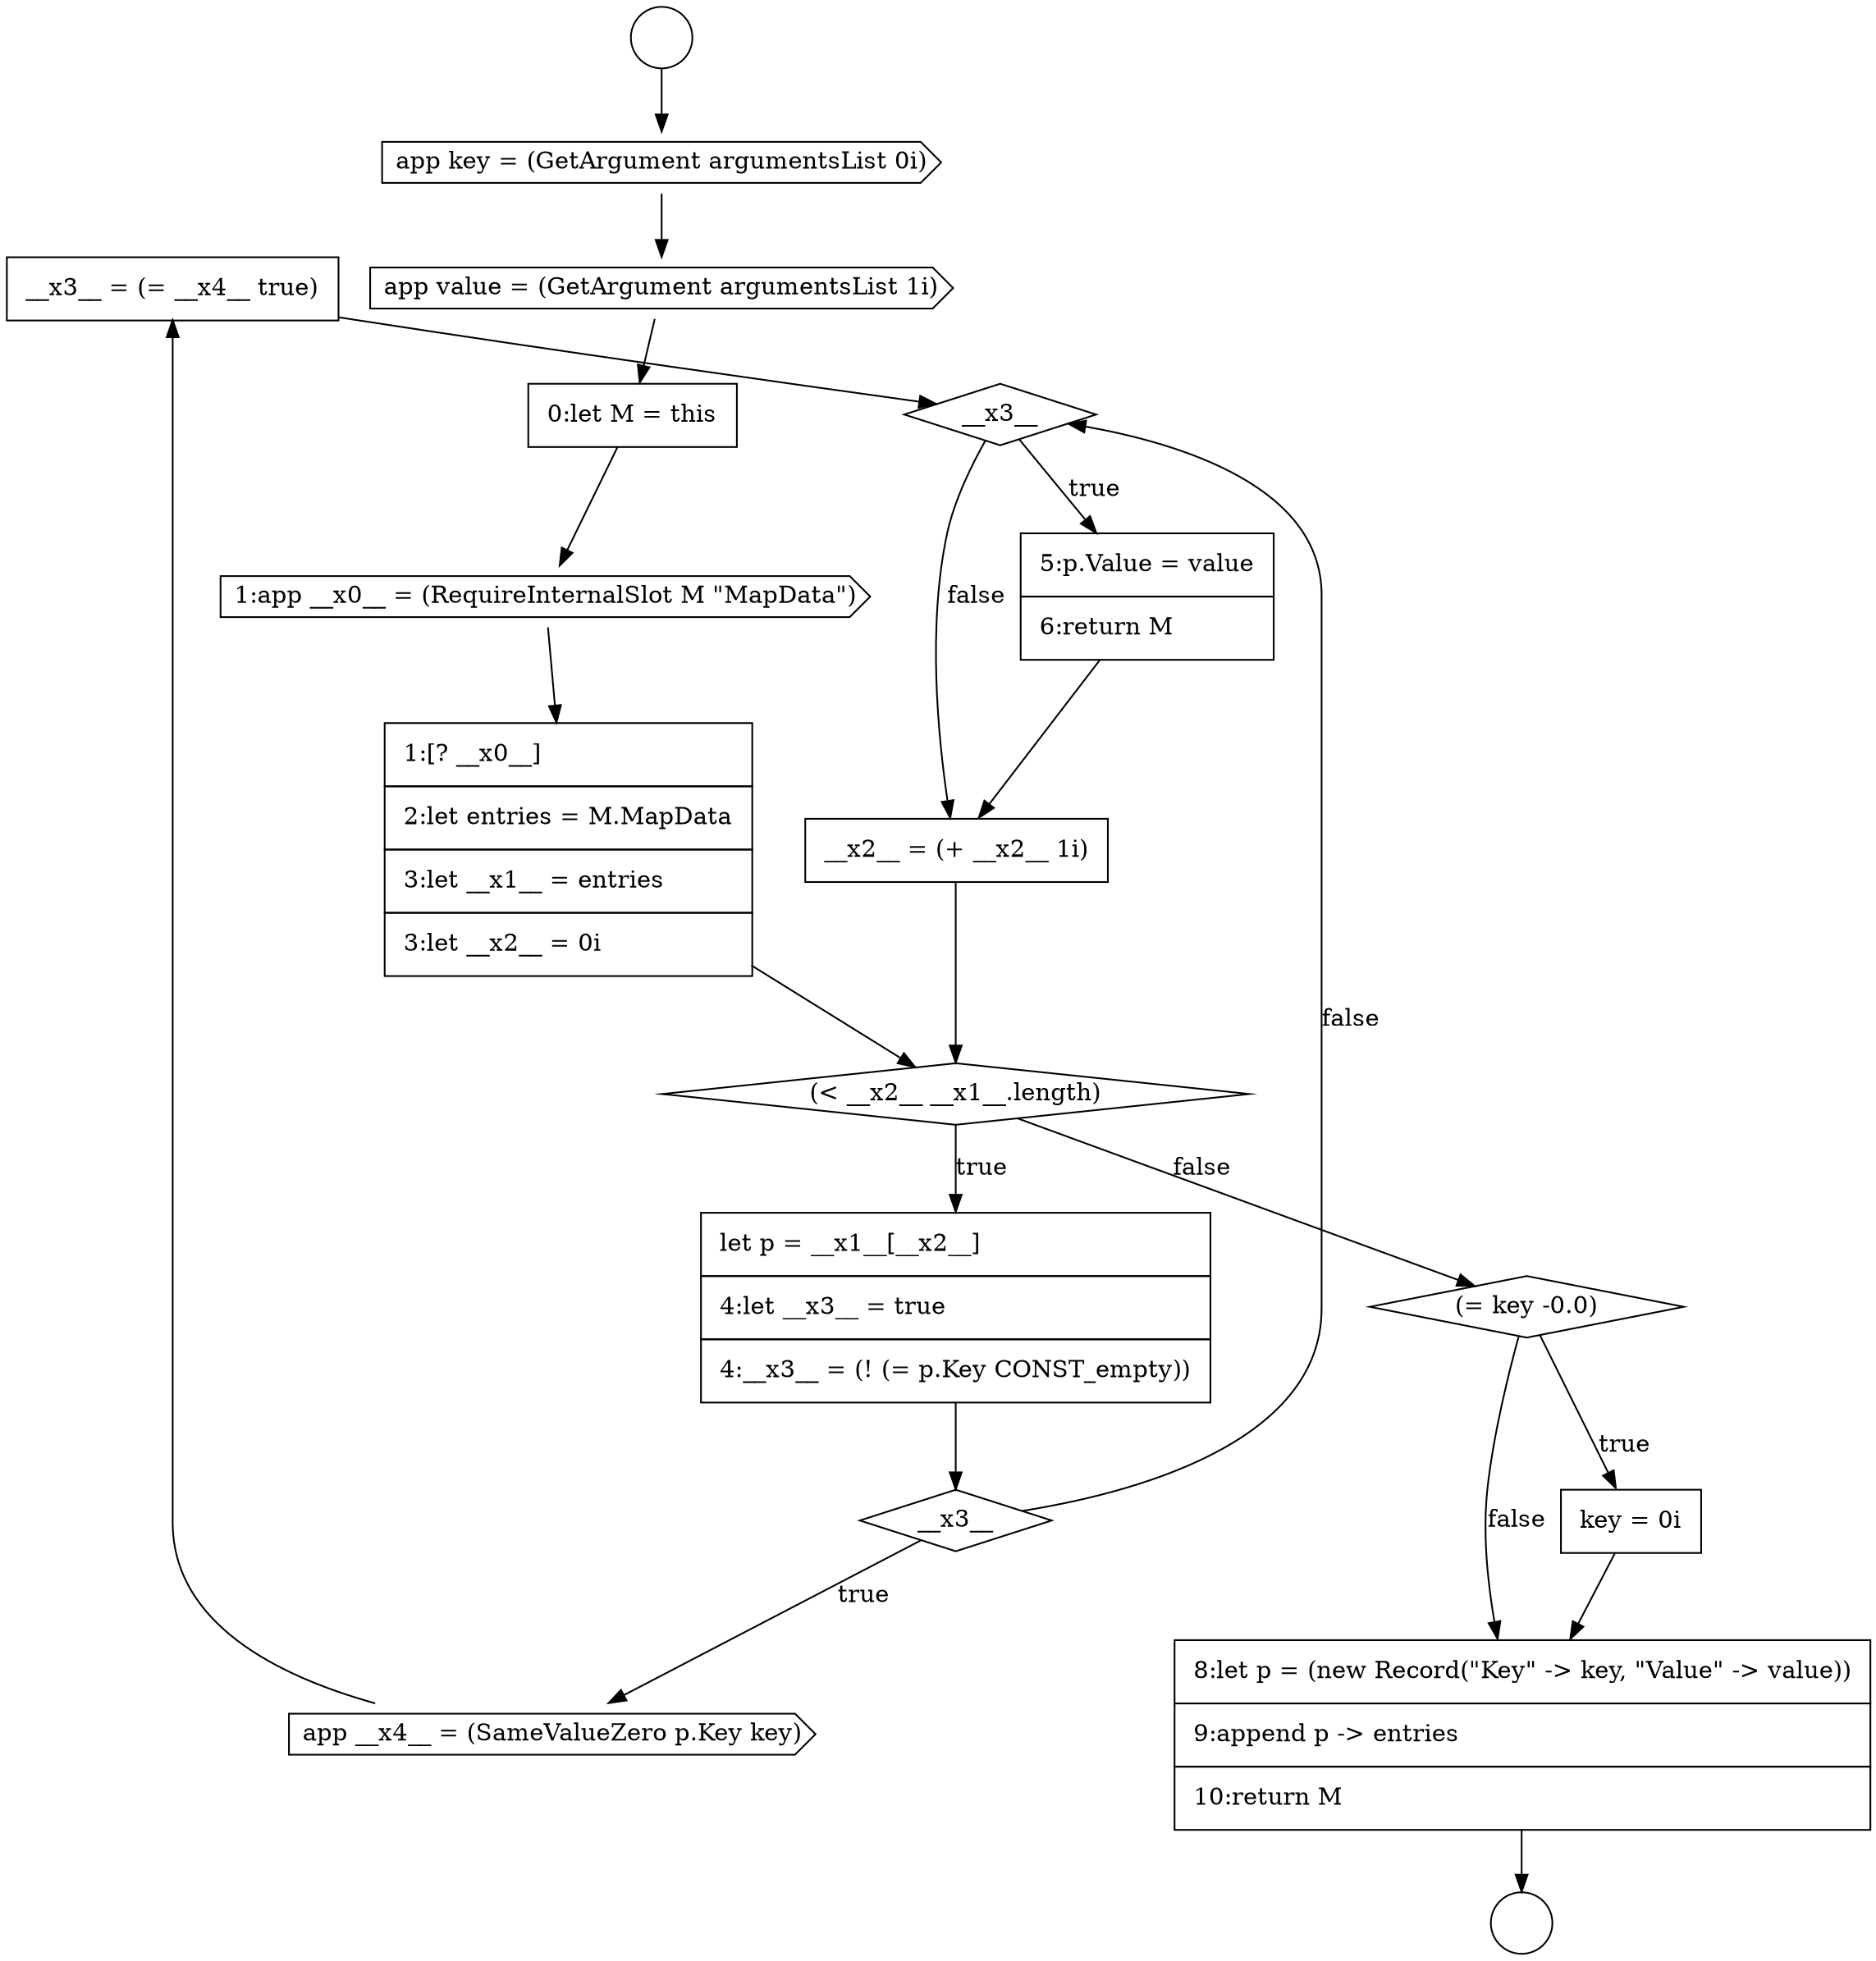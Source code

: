 digraph {
  node17407 [shape=none, margin=0, label=<<font color="black">
    <table border="0" cellborder="1" cellspacing="0" cellpadding="10">
      <tr><td align="left">__x3__ = (= __x4__ true)</td></tr>
    </table>
  </font>> color="black" fillcolor="white" style=filled]
  node17411 [shape=diamond, label=<<font color="black">(= key -0.0)</font>> color="black" fillcolor="white" style=filled]
  node17403 [shape=diamond, label=<<font color="black">(&lt; __x2__ __x1__.length)</font>> color="black" fillcolor="white" style=filled]
  node17406 [shape=cds, label=<<font color="black">app __x4__ = (SameValueZero p.Key key)</font>> color="black" fillcolor="white" style=filled]
  node17412 [shape=none, margin=0, label=<<font color="black">
    <table border="0" cellborder="1" cellspacing="0" cellpadding="10">
      <tr><td align="left">key = 0i</td></tr>
    </table>
  </font>> color="black" fillcolor="white" style=filled]
  node17402 [shape=none, margin=0, label=<<font color="black">
    <table border="0" cellborder="1" cellspacing="0" cellpadding="10">
      <tr><td align="left">1:[? __x0__]</td></tr>
      <tr><td align="left">2:let entries = M.MapData</td></tr>
      <tr><td align="left">3:let __x1__ = entries</td></tr>
      <tr><td align="left">3:let __x2__ = 0i</td></tr>
    </table>
  </font>> color="black" fillcolor="white" style=filled]
  node17399 [shape=cds, label=<<font color="black">app value = (GetArgument argumentsList 1i)</font>> color="black" fillcolor="white" style=filled]
  node17405 [shape=diamond, label=<<font color="black">__x3__</font>> color="black" fillcolor="white" style=filled]
  node17401 [shape=cds, label=<<font color="black">1:app __x0__ = (RequireInternalSlot M &quot;MapData&quot;)</font>> color="black" fillcolor="white" style=filled]
  node17396 [shape=circle label=" " color="black" fillcolor="white" style=filled]
  node17408 [shape=diamond, label=<<font color="black">__x3__</font>> color="black" fillcolor="white" style=filled]
  node17397 [shape=circle label=" " color="black" fillcolor="white" style=filled]
  node17409 [shape=none, margin=0, label=<<font color="black">
    <table border="0" cellborder="1" cellspacing="0" cellpadding="10">
      <tr><td align="left">5:p.Value = value</td></tr>
      <tr><td align="left">6:return M</td></tr>
    </table>
  </font>> color="black" fillcolor="white" style=filled]
  node17404 [shape=none, margin=0, label=<<font color="black">
    <table border="0" cellborder="1" cellspacing="0" cellpadding="10">
      <tr><td align="left">let p = __x1__[__x2__]</td></tr>
      <tr><td align="left">4:let __x3__ = true</td></tr>
      <tr><td align="left">4:__x3__ = (! (= p.Key CONST_empty))</td></tr>
    </table>
  </font>> color="black" fillcolor="white" style=filled]
  node17410 [shape=none, margin=0, label=<<font color="black">
    <table border="0" cellborder="1" cellspacing="0" cellpadding="10">
      <tr><td align="left">__x2__ = (+ __x2__ 1i)</td></tr>
    </table>
  </font>> color="black" fillcolor="white" style=filled]
  node17398 [shape=cds, label=<<font color="black">app key = (GetArgument argumentsList 0i)</font>> color="black" fillcolor="white" style=filled]
  node17413 [shape=none, margin=0, label=<<font color="black">
    <table border="0" cellborder="1" cellspacing="0" cellpadding="10">
      <tr><td align="left">8:let p = (new Record(&quot;Key&quot; -&gt; key, &quot;Value&quot; -&gt; value))</td></tr>
      <tr><td align="left">9:append p -&gt; entries</td></tr>
      <tr><td align="left">10:return M</td></tr>
    </table>
  </font>> color="black" fillcolor="white" style=filled]
  node17400 [shape=none, margin=0, label=<<font color="black">
    <table border="0" cellborder="1" cellspacing="0" cellpadding="10">
      <tr><td align="left">0:let M = this</td></tr>
    </table>
  </font>> color="black" fillcolor="white" style=filled]
  node17407 -> node17408 [ color="black"]
  node17399 -> node17400 [ color="black"]
  node17411 -> node17412 [label=<<font color="black">true</font>> color="black"]
  node17411 -> node17413 [label=<<font color="black">false</font>> color="black"]
  node17400 -> node17401 [ color="black"]
  node17413 -> node17397 [ color="black"]
  node17408 -> node17409 [label=<<font color="black">true</font>> color="black"]
  node17408 -> node17410 [label=<<font color="black">false</font>> color="black"]
  node17410 -> node17403 [ color="black"]
  node17401 -> node17402 [ color="black"]
  node17396 -> node17398 [ color="black"]
  node17409 -> node17410 [ color="black"]
  node17406 -> node17407 [ color="black"]
  node17398 -> node17399 [ color="black"]
  node17404 -> node17405 [ color="black"]
  node17412 -> node17413 [ color="black"]
  node17403 -> node17404 [label=<<font color="black">true</font>> color="black"]
  node17403 -> node17411 [label=<<font color="black">false</font>> color="black"]
  node17402 -> node17403 [ color="black"]
  node17405 -> node17406 [label=<<font color="black">true</font>> color="black"]
  node17405 -> node17408 [label=<<font color="black">false</font>> color="black"]
}
